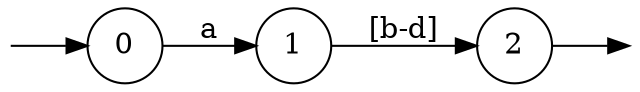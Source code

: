 /* Origins.
    node [shape = box, style = rounded]
    0 [label = "a(b+c+d)"]
    1 [label = "b+c+d"]
    2 [label = "\\e"]
*/
/* Origins.
    node [shape = box, style = rounded]
    0 [label = "0"]
    1 [label = "1"]
    2 [label = "2"]
*/
digraph
{
  vcsn_context = "lal_char(abcd)_b"
  rankdir = LR
  {
    node [style = invis, shape = none, label = "", width = 0, height = 0]
    I0
    F2
  }
  {
    node [shape = circle]
    0
    1
    2
  }
  I0 -> 0
  0 -> 1 [label = "a"]
  1 -> 2 [label = "[b-d]"]
  2 -> F2
}
